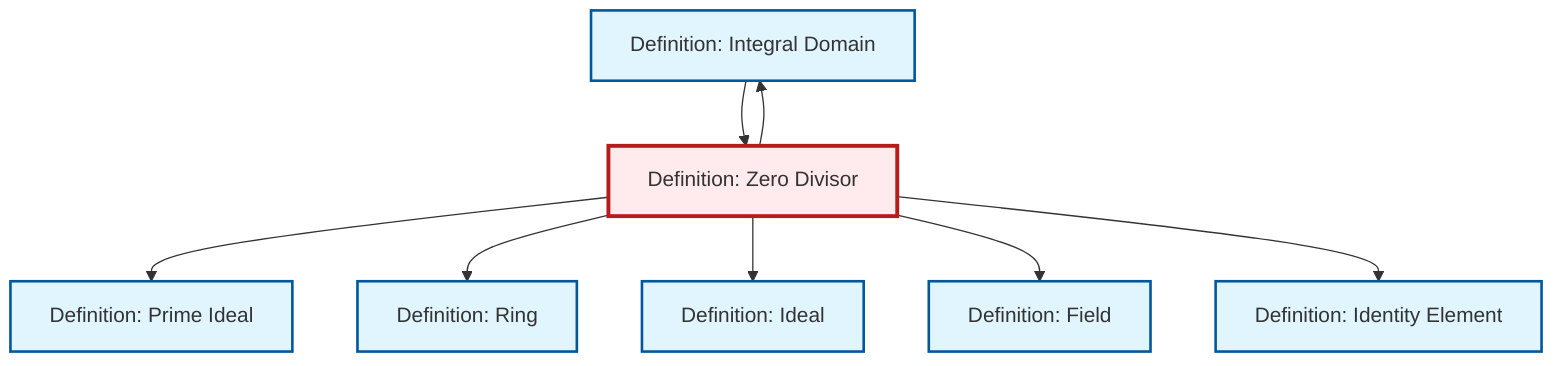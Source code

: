 graph TD
    classDef definition fill:#e1f5fe,stroke:#01579b,stroke-width:2px
    classDef theorem fill:#f3e5f5,stroke:#4a148c,stroke-width:2px
    classDef axiom fill:#fff3e0,stroke:#e65100,stroke-width:2px
    classDef example fill:#e8f5e9,stroke:#1b5e20,stroke-width:2px
    classDef current fill:#ffebee,stroke:#b71c1c,stroke-width:3px
    def-ring["Definition: Ring"]:::definition
    def-ideal["Definition: Ideal"]:::definition
    def-prime-ideal["Definition: Prime Ideal"]:::definition
    def-integral-domain["Definition: Integral Domain"]:::definition
    def-zero-divisor["Definition: Zero Divisor"]:::definition
    def-field["Definition: Field"]:::definition
    def-identity-element["Definition: Identity Element"]:::definition
    def-zero-divisor --> def-prime-ideal
    def-zero-divisor --> def-ring
    def-zero-divisor --> def-integral-domain
    def-zero-divisor --> def-ideal
    def-zero-divisor --> def-field
    def-zero-divisor --> def-identity-element
    def-integral-domain --> def-zero-divisor
    class def-zero-divisor current